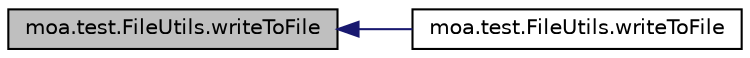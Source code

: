 digraph G
{
  edge [fontname="Helvetica",fontsize="10",labelfontname="Helvetica",labelfontsize="10"];
  node [fontname="Helvetica",fontsize="10",shape=record];
  rankdir=LR;
  Node1 [label="moa.test.FileUtils.writeToFile",height=0.2,width=0.4,color="black", fillcolor="grey75", style="filled" fontcolor="black"];
  Node1 -> Node2 [dir=back,color="midnightblue",fontsize="10",style="solid",fontname="Helvetica"];
  Node2 [label="moa.test.FileUtils.writeToFile",height=0.2,width=0.4,color="black", fillcolor="white", style="filled",URL="$classmoa_1_1test_1_1FileUtils.html#aa9f11d4fe7905c90af9bb448291389d4",tooltip="Writes the given object to the specified file."];
}
